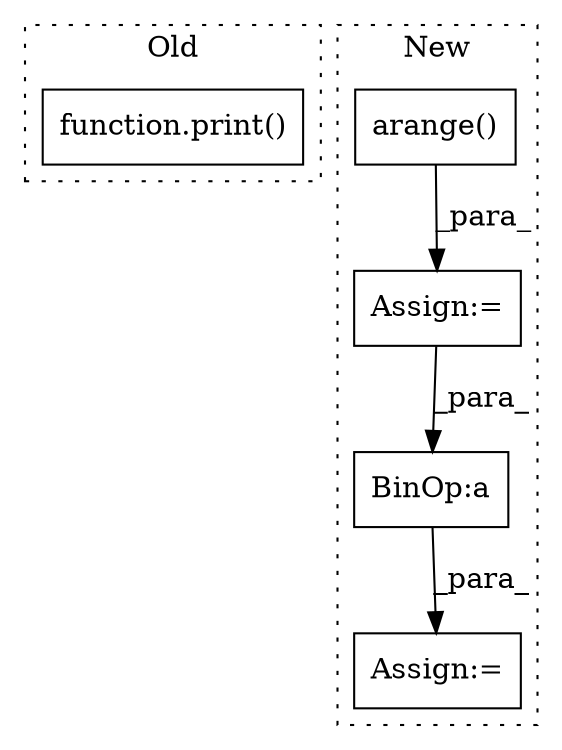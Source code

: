 digraph G {
subgraph cluster0 {
1 [label="function.print()" a="75" s="42372,42405" l="6,1" shape="box"];
label = "Old";
style="dotted";
}
subgraph cluster1 {
2 [label="arange()" a="75" s="40827,40860" l="13,1" shape="box"];
3 [label="BinOp:a" a="82" s="42604" l="3" shape="box"];
4 [label="Assign:=" a="68" s="42788" l="3" shape="box"];
5 [label="Assign:=" a="68" s="40926" l="3" shape="box"];
label = "New";
style="dotted";
}
2 -> 5 [label="_para_"];
3 -> 4 [label="_para_"];
5 -> 3 [label="_para_"];
}